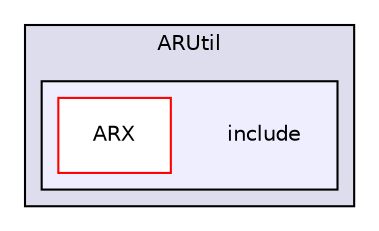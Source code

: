 digraph "/Users/phil/r/artoolkitx/Source/ARX/ARUtil/include" {
  compound=true
  node [ fontsize="10", fontname="Helvetica"];
  edge [ labelfontsize="10", labelfontname="Helvetica"];
  subgraph clusterdir_602dff985649e28cdaf3ea8207bc53f5 {
    graph [ bgcolor="#ddddee", pencolor="black", label="ARUtil" fontname="Helvetica", fontsize="10", URL="dir_602dff985649e28cdaf3ea8207bc53f5.html"]
  subgraph clusterdir_bf2baa6ae0095e086f55ddf699d73d31 {
    graph [ bgcolor="#eeeeff", pencolor="black", label="" URL="dir_bf2baa6ae0095e086f55ddf699d73d31.html"];
    dir_bf2baa6ae0095e086f55ddf699d73d31 [shape=plaintext label="include"];
    dir_f68897883a0cda3ce6f8d0f29ea30fbe [shape=box label="ARX" color="red" fillcolor="white" style="filled" URL="dir_f68897883a0cda3ce6f8d0f29ea30fbe.html"];
  }
  }
}
